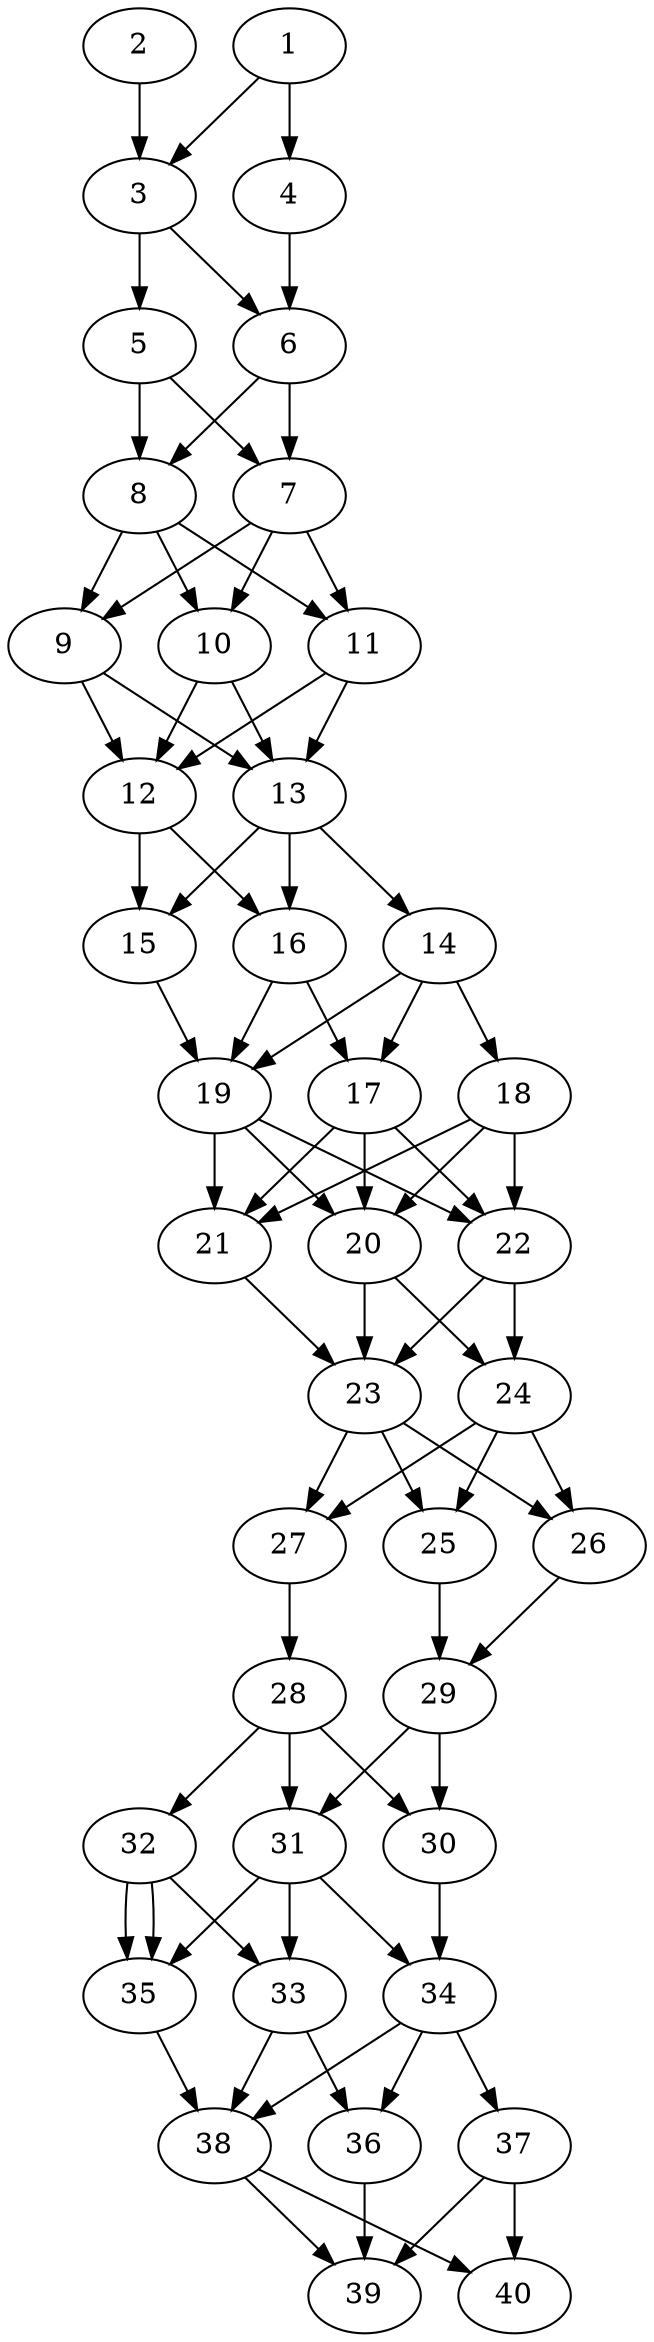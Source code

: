 // DAG automatically generated by daggen at Thu Oct  3 14:06:48 2019
// ./daggen --dot -n 40 --ccr 0.3 --fat 0.3 --regular 0.9 --density 0.9 --mindata 5242880 --maxdata 52428800 
digraph G {
  1 [size="119067307", alpha="0.13", expect_size="35720192"] 
  1 -> 3 [size ="35720192"]
  1 -> 4 [size ="35720192"]
  2 [size="24838827", alpha="0.04", expect_size="7451648"] 
  2 -> 3 [size ="7451648"]
  3 [size="25152853", alpha="0.07", expect_size="7545856"] 
  3 -> 5 [size ="7545856"]
  3 -> 6 [size ="7545856"]
  4 [size="138042027", alpha="0.11", expect_size="41412608"] 
  4 -> 6 [size ="41412608"]
  5 [size="148544853", alpha="0.01", expect_size="44563456"] 
  5 -> 7 [size ="44563456"]
  5 -> 8 [size ="44563456"]
  6 [size="161802240", alpha="0.01", expect_size="48540672"] 
  6 -> 7 [size ="48540672"]
  6 -> 8 [size ="48540672"]
  7 [size="40645973", alpha="0.11", expect_size="12193792"] 
  7 -> 9 [size ="12193792"]
  7 -> 10 [size ="12193792"]
  7 -> 11 [size ="12193792"]
  8 [size="163198293", alpha="0.10", expect_size="48959488"] 
  8 -> 9 [size ="48959488"]
  8 -> 10 [size ="48959488"]
  8 -> 11 [size ="48959488"]
  9 [size="173639680", alpha="0.11", expect_size="52091904"] 
  9 -> 12 [size ="52091904"]
  9 -> 13 [size ="52091904"]
  10 [size="105048747", alpha="0.02", expect_size="31514624"] 
  10 -> 12 [size ="31514624"]
  10 -> 13 [size ="31514624"]
  11 [size="112049493", alpha="0.11", expect_size="33614848"] 
  11 -> 12 [size ="33614848"]
  11 -> 13 [size ="33614848"]
  12 [size="54029653", alpha="0.12", expect_size="16208896"] 
  12 -> 15 [size ="16208896"]
  12 -> 16 [size ="16208896"]
  13 [size="87336960", alpha="0.04", expect_size="26201088"] 
  13 -> 14 [size ="26201088"]
  13 -> 15 [size ="26201088"]
  13 -> 16 [size ="26201088"]
  14 [size="139229867", alpha="0.18", expect_size="41768960"] 
  14 -> 17 [size ="41768960"]
  14 -> 18 [size ="41768960"]
  14 -> 19 [size ="41768960"]
  15 [size="66136747", alpha="0.07", expect_size="19841024"] 
  15 -> 19 [size ="19841024"]
  16 [size="73690453", alpha="0.19", expect_size="22107136"] 
  16 -> 17 [size ="22107136"]
  16 -> 19 [size ="22107136"]
  17 [size="83493547", alpha="0.02", expect_size="25048064"] 
  17 -> 20 [size ="25048064"]
  17 -> 21 [size ="25048064"]
  17 -> 22 [size ="25048064"]
  18 [size="167031467", alpha="0.02", expect_size="50109440"] 
  18 -> 20 [size ="50109440"]
  18 -> 21 [size ="50109440"]
  18 -> 22 [size ="50109440"]
  19 [size="91337387", alpha="0.18", expect_size="27401216"] 
  19 -> 20 [size ="27401216"]
  19 -> 21 [size ="27401216"]
  19 -> 22 [size ="27401216"]
  20 [size="18496853", alpha="0.11", expect_size="5549056"] 
  20 -> 23 [size ="5549056"]
  20 -> 24 [size ="5549056"]
  21 [size="32566613", alpha="0.16", expect_size="9769984"] 
  21 -> 23 [size ="9769984"]
  22 [size="122760533", alpha="0.03", expect_size="36828160"] 
  22 -> 23 [size ="36828160"]
  22 -> 24 [size ="36828160"]
  23 [size="60525227", alpha="0.10", expect_size="18157568"] 
  23 -> 25 [size ="18157568"]
  23 -> 26 [size ="18157568"]
  23 -> 27 [size ="18157568"]
  24 [size="89326933", alpha="0.13", expect_size="26798080"] 
  24 -> 25 [size ="26798080"]
  24 -> 26 [size ="26798080"]
  24 -> 27 [size ="26798080"]
  25 [size="74243413", alpha="0.12", expect_size="22273024"] 
  25 -> 29 [size ="22273024"]
  26 [size="133072213", alpha="0.10", expect_size="39921664"] 
  26 -> 29 [size ="39921664"]
  27 [size="124276053", alpha="0.10", expect_size="37282816"] 
  27 -> 28 [size ="37282816"]
  28 [size="139987627", alpha="0.10", expect_size="41996288"] 
  28 -> 30 [size ="41996288"]
  28 -> 31 [size ="41996288"]
  28 -> 32 [size ="41996288"]
  29 [size="157330773", alpha="0.09", expect_size="47199232"] 
  29 -> 30 [size ="47199232"]
  29 -> 31 [size ="47199232"]
  30 [size="143155200", alpha="0.19", expect_size="42946560"] 
  30 -> 34 [size ="42946560"]
  31 [size="70239573", alpha="0.01", expect_size="21071872"] 
  31 -> 33 [size ="21071872"]
  31 -> 34 [size ="21071872"]
  31 -> 35 [size ="21071872"]
  32 [size="40171520", alpha="0.08", expect_size="12051456"] 
  32 -> 33 [size ="12051456"]
  32 -> 35 [size ="12051456"]
  32 -> 35 [size ="12051456"]
  33 [size="60320427", alpha="0.04", expect_size="18096128"] 
  33 -> 36 [size ="18096128"]
  33 -> 38 [size ="18096128"]
  34 [size="138362880", alpha="0.15", expect_size="41508864"] 
  34 -> 36 [size ="41508864"]
  34 -> 37 [size ="41508864"]
  34 -> 38 [size ="41508864"]
  35 [size="80288427", alpha="0.12", expect_size="24086528"] 
  35 -> 38 [size ="24086528"]
  36 [size="174458880", alpha="0.17", expect_size="52337664"] 
  36 -> 39 [size ="52337664"]
  37 [size="93337600", alpha="0.10", expect_size="28001280"] 
  37 -> 39 [size ="28001280"]
  37 -> 40 [size ="28001280"]
  38 [size="174677333", alpha="0.02", expect_size="52403200"] 
  38 -> 39 [size ="52403200"]
  38 -> 40 [size ="52403200"]
  39 [size="92330667", alpha="0.03", expect_size="27699200"] 
  40 [size="159754240", alpha="0.05", expect_size="47926272"] 
}
